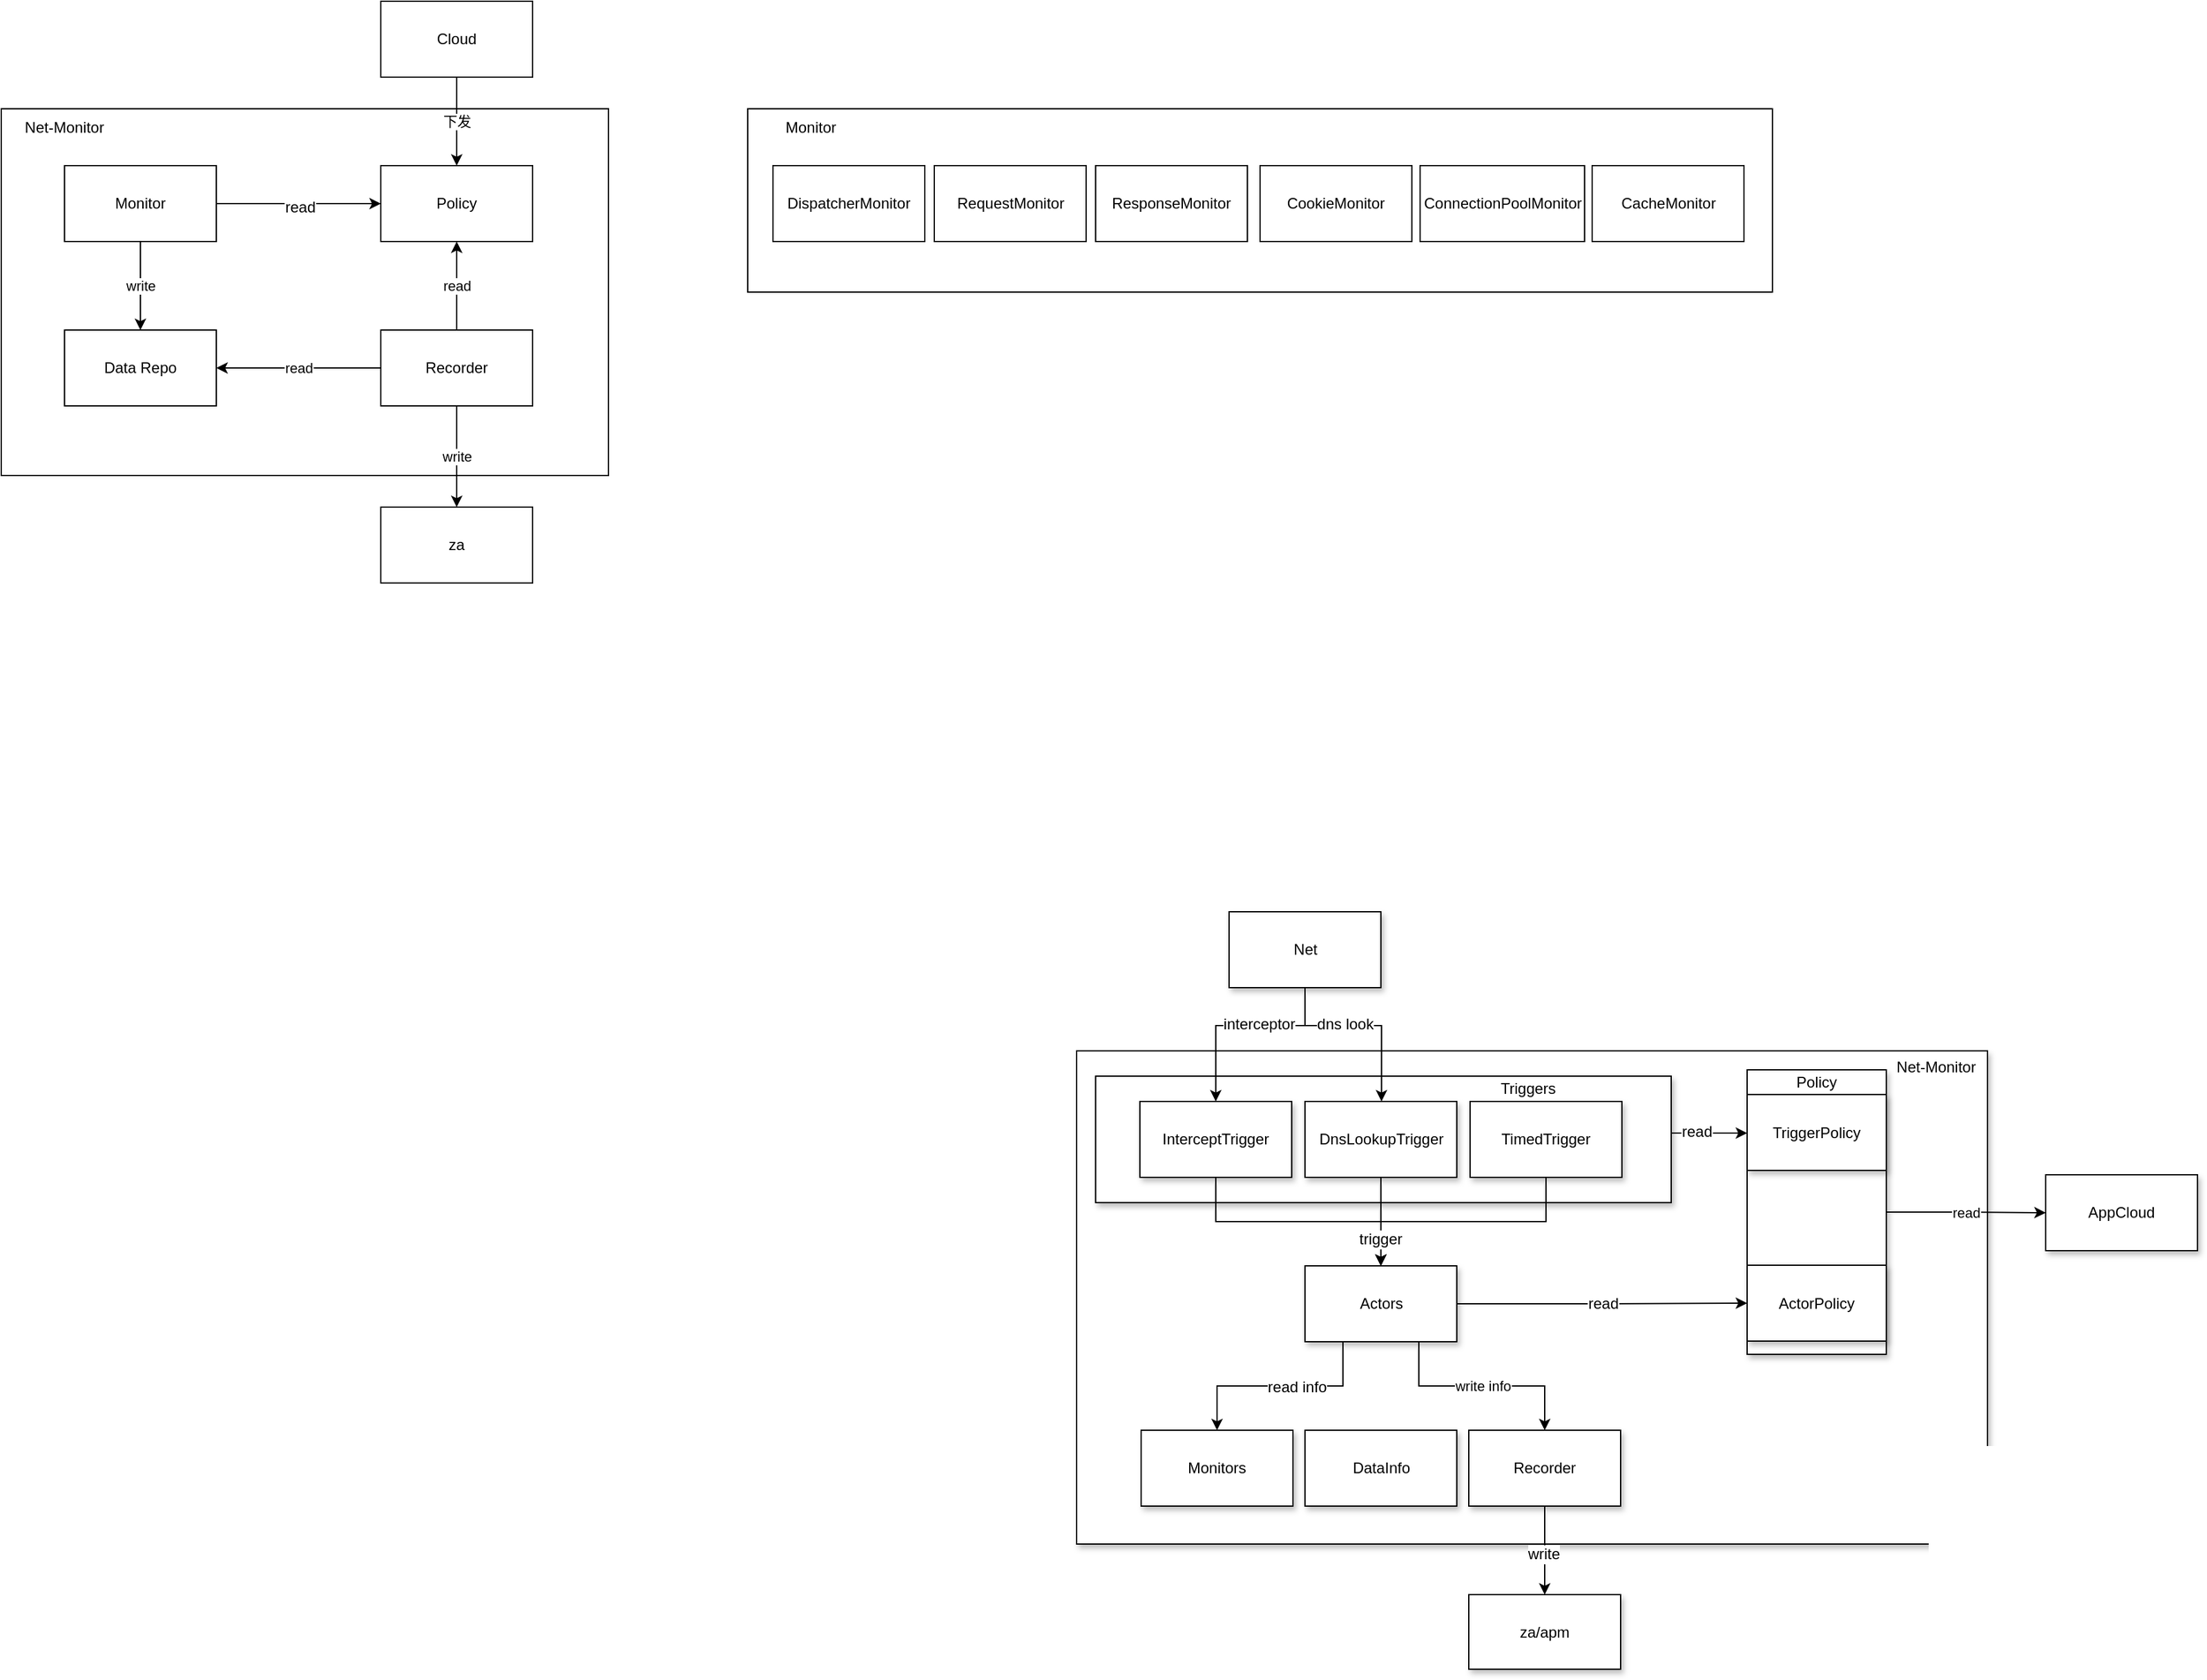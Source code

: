 <mxfile version="10.8.0" type="github"><diagram id="ODRlJLSbJ1PWDYgeRJU7" name="第 1 页"><mxGraphModel dx="1638" dy="730" grid="1" gridSize="10" guides="1" tooltips="1" connect="1" arrows="1" fold="1" page="1" pageScale="1" pageWidth="3300" pageHeight="4681" math="0" shadow="0"><root><mxCell id="0"/><mxCell id="1" parent="0"/><mxCell id="24aDtjW5uFOmCEusT9xI-58" value="" style="rounded=0;whiteSpace=wrap;html=1;shadow=1;" vertex="1" parent="1"><mxGeometry x="1070" y="980" width="720" height="390" as="geometry"/></mxCell><mxCell id="24aDtjW5uFOmCEusT9xI-76" style="edgeStyle=orthogonalEdgeStyle;rounded=0;orthogonalLoop=1;jettySize=auto;html=1;exitX=1;exitY=0.5;exitDx=0;exitDy=0;" edge="1" parent="1" source="24aDtjW5uFOmCEusT9xI-72" target="24aDtjW5uFOmCEusT9xI-69"><mxGeometry relative="1" as="geometry"><Array as="points"><mxPoint x="1540" y="1045"/></Array></mxGeometry></mxCell><mxCell id="24aDtjW5uFOmCEusT9xI-78" value="read" style="text;html=1;resizable=0;points=[];align=center;verticalAlign=middle;labelBackgroundColor=#ffffff;" vertex="1" connectable="0" parent="24aDtjW5uFOmCEusT9xI-76"><mxGeometry y="-4" relative="1" as="geometry"><mxPoint x="-8" y="-5" as="offset"/></mxGeometry></mxCell><mxCell id="24aDtjW5uFOmCEusT9xI-72" value="" style="rounded=0;whiteSpace=wrap;html=1;shadow=1;" vertex="1" parent="1"><mxGeometry x="1085" y="1000" width="455" height="100" as="geometry"/></mxCell><mxCell id="24aDtjW5uFOmCEusT9xI-24" value="" style="rounded=0;whiteSpace=wrap;html=1;" vertex="1" parent="1"><mxGeometry x="810" y="235" width="810" height="145" as="geometry"/></mxCell><mxCell id="24aDtjW5uFOmCEusT9xI-16" value="" style="rounded=0;whiteSpace=wrap;html=1;" vertex="1" parent="1"><mxGeometry x="220" y="235" width="480" height="290" as="geometry"/></mxCell><mxCell id="24aDtjW5uFOmCEusT9xI-6" value="write" style="edgeStyle=orthogonalEdgeStyle;rounded=0;orthogonalLoop=1;jettySize=auto;html=1;exitX=0.5;exitY=1;exitDx=0;exitDy=0;" edge="1" parent="1" source="24aDtjW5uFOmCEusT9xI-1" target="24aDtjW5uFOmCEusT9xI-2"><mxGeometry relative="1" as="geometry"/></mxCell><mxCell id="24aDtjW5uFOmCEusT9xI-9" style="edgeStyle=orthogonalEdgeStyle;rounded=0;orthogonalLoop=1;jettySize=auto;html=1;exitX=1;exitY=0.5;exitDx=0;exitDy=0;" edge="1" parent="1" source="24aDtjW5uFOmCEusT9xI-1" target="24aDtjW5uFOmCEusT9xI-4"><mxGeometry relative="1" as="geometry"/></mxCell><mxCell id="24aDtjW5uFOmCEusT9xI-11" value="read&lt;br&gt;" style="text;html=1;resizable=0;points=[];align=center;verticalAlign=middle;labelBackgroundColor=#ffffff;" vertex="1" connectable="0" parent="24aDtjW5uFOmCEusT9xI-9"><mxGeometry x="0.015" y="-3" relative="1" as="geometry"><mxPoint as="offset"/></mxGeometry></mxCell><mxCell id="24aDtjW5uFOmCEusT9xI-1" value="Monitor&lt;br&gt;" style="rounded=0;whiteSpace=wrap;html=1;" vertex="1" parent="1"><mxGeometry x="270" y="280" width="120" height="60" as="geometry"/></mxCell><mxCell id="24aDtjW5uFOmCEusT9xI-2" value="Data Repo" style="rounded=0;whiteSpace=wrap;html=1;" vertex="1" parent="1"><mxGeometry x="270" y="410" width="120" height="60" as="geometry"/></mxCell><mxCell id="24aDtjW5uFOmCEusT9xI-7" value="read" style="edgeStyle=orthogonalEdgeStyle;rounded=0;orthogonalLoop=1;jettySize=auto;html=1;exitX=0;exitY=0.5;exitDx=0;exitDy=0;entryX=1;entryY=0.5;entryDx=0;entryDy=0;" edge="1" parent="1" source="24aDtjW5uFOmCEusT9xI-3" target="24aDtjW5uFOmCEusT9xI-2"><mxGeometry relative="1" as="geometry"/></mxCell><mxCell id="24aDtjW5uFOmCEusT9xI-8" value="read" style="edgeStyle=orthogonalEdgeStyle;rounded=0;orthogonalLoop=1;jettySize=auto;html=1;exitX=0.5;exitY=0;exitDx=0;exitDy=0;entryX=0.5;entryY=1;entryDx=0;entryDy=0;" edge="1" parent="1" source="24aDtjW5uFOmCEusT9xI-3" target="24aDtjW5uFOmCEusT9xI-4"><mxGeometry relative="1" as="geometry"/></mxCell><mxCell id="24aDtjW5uFOmCEusT9xI-12" value="write" style="edgeStyle=orthogonalEdgeStyle;rounded=0;orthogonalLoop=1;jettySize=auto;html=1;exitX=0.5;exitY=1;exitDx=0;exitDy=0;" edge="1" parent="1" source="24aDtjW5uFOmCEusT9xI-3" target="24aDtjW5uFOmCEusT9xI-5"><mxGeometry relative="1" as="geometry"/></mxCell><mxCell id="24aDtjW5uFOmCEusT9xI-3" value="Recorder&lt;br&gt;" style="rounded=0;whiteSpace=wrap;html=1;" vertex="1" parent="1"><mxGeometry x="520" y="410" width="120" height="60" as="geometry"/></mxCell><mxCell id="24aDtjW5uFOmCEusT9xI-4" value="Policy" style="rounded=0;whiteSpace=wrap;html=1;" vertex="1" parent="1"><mxGeometry x="520" y="280" width="120" height="60" as="geometry"/></mxCell><mxCell id="24aDtjW5uFOmCEusT9xI-5" value="za" style="rounded=0;whiteSpace=wrap;html=1;" vertex="1" parent="1"><mxGeometry x="520" y="550" width="120" height="60" as="geometry"/></mxCell><mxCell id="24aDtjW5uFOmCEusT9xI-14" value="下发" style="edgeStyle=orthogonalEdgeStyle;rounded=0;orthogonalLoop=1;jettySize=auto;html=1;exitX=0.5;exitY=1;exitDx=0;exitDy=0;" edge="1" parent="1" source="24aDtjW5uFOmCEusT9xI-13" target="24aDtjW5uFOmCEusT9xI-4"><mxGeometry relative="1" as="geometry"/></mxCell><mxCell id="24aDtjW5uFOmCEusT9xI-13" value="Cloud" style="rounded=0;whiteSpace=wrap;html=1;" vertex="1" parent="1"><mxGeometry x="520" y="150" width="120" height="60" as="geometry"/></mxCell><mxCell id="24aDtjW5uFOmCEusT9xI-17" value="Net-Monitor" style="text;html=1;strokeColor=none;fillColor=none;align=center;verticalAlign=middle;whiteSpace=wrap;rounded=0;" vertex="1" parent="1"><mxGeometry x="230" y="240" width="80" height="20" as="geometry"/></mxCell><mxCell id="24aDtjW5uFOmCEusT9xI-18" value="&lt;span&gt;DispatcherMonitor&lt;/span&gt;" style="rounded=0;whiteSpace=wrap;html=1;" vertex="1" parent="1"><mxGeometry x="830" y="280" width="120" height="60" as="geometry"/></mxCell><mxCell id="24aDtjW5uFOmCEusT9xI-19" value="&lt;span&gt;ConnectionPoolMonitor&lt;/span&gt;" style="rounded=0;whiteSpace=wrap;html=1;" vertex="1" parent="1"><mxGeometry x="1341.5" y="280" width="130" height="60" as="geometry"/></mxCell><mxCell id="24aDtjW5uFOmCEusT9xI-20" value="&lt;span&gt;RequestMonitor&lt;/span&gt;" style="rounded=0;whiteSpace=wrap;html=1;" vertex="1" parent="1"><mxGeometry x="957.5" y="280" width="120" height="60" as="geometry"/></mxCell><mxCell id="24aDtjW5uFOmCEusT9xI-21" value="&lt;span&gt;CookieMonitor&lt;/span&gt;" style="rounded=0;whiteSpace=wrap;html=1;" vertex="1" parent="1"><mxGeometry x="1215" y="280" width="120" height="60" as="geometry"/></mxCell><mxCell id="24aDtjW5uFOmCEusT9xI-22" value="&lt;span&gt;CacheMonitor&lt;/span&gt;" style="rounded=0;whiteSpace=wrap;html=1;" vertex="1" parent="1"><mxGeometry x="1477.5" y="280" width="120" height="60" as="geometry"/></mxCell><mxCell id="24aDtjW5uFOmCEusT9xI-23" value="ResponseMonitor" style="rounded=0;whiteSpace=wrap;html=1;" vertex="1" parent="1"><mxGeometry x="1085" y="280" width="120" height="60" as="geometry"/></mxCell><mxCell id="24aDtjW5uFOmCEusT9xI-25" value="Monitor" style="text;html=1;strokeColor=none;fillColor=none;align=center;verticalAlign=middle;whiteSpace=wrap;rounded=0;" vertex="1" parent="1"><mxGeometry x="840" y="240" width="40" height="20" as="geometry"/></mxCell><mxCell id="24aDtjW5uFOmCEusT9xI-47" style="edgeStyle=orthogonalEdgeStyle;rounded=0;orthogonalLoop=1;jettySize=auto;html=1;exitX=0.25;exitY=1;exitDx=0;exitDy=0;entryX=0.5;entryY=0;entryDx=0;entryDy=0;" edge="1" parent="1" source="24aDtjW5uFOmCEusT9xI-37" target="24aDtjW5uFOmCEusT9xI-38"><mxGeometry relative="1" as="geometry"/></mxCell><mxCell id="24aDtjW5uFOmCEusT9xI-48" value="read info" style="text;html=1;resizable=0;points=[];align=center;verticalAlign=middle;labelBackgroundColor=#ffffff;" vertex="1" connectable="0" parent="24aDtjW5uFOmCEusT9xI-47"><mxGeometry x="-0.15" y="1" relative="1" as="geometry"><mxPoint as="offset"/></mxGeometry></mxCell><mxCell id="24aDtjW5uFOmCEusT9xI-49" value="write info" style="edgeStyle=orthogonalEdgeStyle;rounded=0;orthogonalLoop=1;jettySize=auto;html=1;exitX=0.75;exitY=1;exitDx=0;exitDy=0;" edge="1" parent="1" source="24aDtjW5uFOmCEusT9xI-37" target="24aDtjW5uFOmCEusT9xI-39"><mxGeometry relative="1" as="geometry"/></mxCell><mxCell id="24aDtjW5uFOmCEusT9xI-77" style="edgeStyle=orthogonalEdgeStyle;rounded=0;orthogonalLoop=1;jettySize=auto;html=1;exitX=1;exitY=0.5;exitDx=0;exitDy=0;" edge="1" parent="1" source="24aDtjW5uFOmCEusT9xI-37" target="24aDtjW5uFOmCEusT9xI-70"><mxGeometry relative="1" as="geometry"/></mxCell><mxCell id="24aDtjW5uFOmCEusT9xI-79" value="read" style="text;html=1;resizable=0;points=[];align=center;verticalAlign=middle;labelBackgroundColor=#ffffff;" vertex="1" connectable="0" parent="24aDtjW5uFOmCEusT9xI-77"><mxGeometry x="0.004" relative="1" as="geometry"><mxPoint as="offset"/></mxGeometry></mxCell><mxCell id="24aDtjW5uFOmCEusT9xI-37" value="Actors" style="rounded=0;whiteSpace=wrap;html=1;shadow=1;" vertex="1" parent="1"><mxGeometry x="1250.5" y="1150" width="120" height="60" as="geometry"/></mxCell><mxCell id="24aDtjW5uFOmCEusT9xI-38" value="Monitors" style="rounded=0;whiteSpace=wrap;html=1;shadow=1;" vertex="1" parent="1"><mxGeometry x="1121" y="1280" width="120" height="60" as="geometry"/></mxCell><mxCell id="24aDtjW5uFOmCEusT9xI-66" style="edgeStyle=orthogonalEdgeStyle;rounded=0;orthogonalLoop=1;jettySize=auto;html=1;exitX=0.5;exitY=1;exitDx=0;exitDy=0;entryX=0.5;entryY=0;entryDx=0;entryDy=0;" edge="1" parent="1" source="24aDtjW5uFOmCEusT9xI-39" target="24aDtjW5uFOmCEusT9xI-65"><mxGeometry relative="1" as="geometry"/></mxCell><mxCell id="24aDtjW5uFOmCEusT9xI-67" value="write" style="text;html=1;resizable=0;points=[];align=center;verticalAlign=middle;labelBackgroundColor=#ffffff;" vertex="1" connectable="0" parent="24aDtjW5uFOmCEusT9xI-66"><mxGeometry x="0.086" y="-1" relative="1" as="geometry"><mxPoint as="offset"/></mxGeometry></mxCell><mxCell id="24aDtjW5uFOmCEusT9xI-39" value="Recorder&lt;br&gt;" style="rounded=0;whiteSpace=wrap;html=1;shadow=1;" vertex="1" parent="1"><mxGeometry x="1380" y="1280" width="120" height="60" as="geometry"/></mxCell><mxCell id="24aDtjW5uFOmCEusT9xI-40" value="DataInfo" style="rounded=0;whiteSpace=wrap;html=1;shadow=1;" vertex="1" parent="1"><mxGeometry x="1250.5" y="1280" width="120" height="60" as="geometry"/></mxCell><mxCell id="24aDtjW5uFOmCEusT9xI-81" value="read" style="edgeStyle=orthogonalEdgeStyle;rounded=0;orthogonalLoop=1;jettySize=auto;html=1;exitX=1;exitY=0.5;exitDx=0;exitDy=0;entryX=0;entryY=0.5;entryDx=0;entryDy=0;" edge="1" parent="1" source="24aDtjW5uFOmCEusT9xI-41" target="24aDtjW5uFOmCEusT9xI-80"><mxGeometry relative="1" as="geometry"/></mxCell><mxCell id="24aDtjW5uFOmCEusT9xI-41" value="" style="rounded=0;whiteSpace=wrap;html=1;shadow=1;" vertex="1" parent="1"><mxGeometry x="1600" y="995" width="110" height="225" as="geometry"/></mxCell><mxCell id="24aDtjW5uFOmCEusT9xI-55" style="edgeStyle=orthogonalEdgeStyle;rounded=0;orthogonalLoop=1;jettySize=auto;html=1;exitX=0.5;exitY=1;exitDx=0;exitDy=0;" edge="1" parent="1" source="24aDtjW5uFOmCEusT9xI-44" target="24aDtjW5uFOmCEusT9xI-37"><mxGeometry relative="1" as="geometry"/></mxCell><mxCell id="24aDtjW5uFOmCEusT9xI-44" value="InterceptTrigger" style="rounded=0;whiteSpace=wrap;html=1;shadow=1;" vertex="1" parent="1"><mxGeometry x="1120" y="1020" width="120" height="60" as="geometry"/></mxCell><mxCell id="24aDtjW5uFOmCEusT9xI-54" style="edgeStyle=orthogonalEdgeStyle;rounded=0;orthogonalLoop=1;jettySize=auto;html=1;exitX=0.5;exitY=1;exitDx=0;exitDy=0;entryX=0.5;entryY=0;entryDx=0;entryDy=0;" edge="1" parent="1" source="24aDtjW5uFOmCEusT9xI-45" target="24aDtjW5uFOmCEusT9xI-37"><mxGeometry relative="1" as="geometry"/></mxCell><mxCell id="24aDtjW5uFOmCEusT9xI-45" value="DnsLookupTrigger" style="rounded=0;whiteSpace=wrap;html=1;shadow=1;" vertex="1" parent="1"><mxGeometry x="1250.5" y="1020" width="120" height="60" as="geometry"/></mxCell><mxCell id="24aDtjW5uFOmCEusT9xI-56" style="edgeStyle=orthogonalEdgeStyle;rounded=0;orthogonalLoop=1;jettySize=auto;html=1;exitX=0.5;exitY=1;exitDx=0;exitDy=0;entryX=0.5;entryY=0;entryDx=0;entryDy=0;" edge="1" parent="1" source="24aDtjW5uFOmCEusT9xI-46" target="24aDtjW5uFOmCEusT9xI-37"><mxGeometry relative="1" as="geometry"/></mxCell><mxCell id="24aDtjW5uFOmCEusT9xI-57" value="trigger" style="text;html=1;resizable=0;points=[];align=center;verticalAlign=middle;labelBackgroundColor=#ffffff;" vertex="1" connectable="0" parent="24aDtjW5uFOmCEusT9xI-56"><mxGeometry x="0.853" y="-2" relative="1" as="geometry"><mxPoint x="1.5" y="-7" as="offset"/></mxGeometry></mxCell><mxCell id="24aDtjW5uFOmCEusT9xI-46" value="TimedTrigger" style="rounded=0;whiteSpace=wrap;html=1;shadow=1;" vertex="1" parent="1"><mxGeometry x="1381" y="1020" width="120" height="60" as="geometry"/></mxCell><mxCell id="24aDtjW5uFOmCEusT9xI-59" value="Net-Monitor" style="text;html=1;strokeColor=none;fillColor=none;align=center;verticalAlign=middle;whiteSpace=wrap;rounded=0;shadow=1;" vertex="1" parent="1"><mxGeometry x="1710" y="985" width="79" height="15" as="geometry"/></mxCell><mxCell id="24aDtjW5uFOmCEusT9xI-61" style="edgeStyle=orthogonalEdgeStyle;rounded=0;orthogonalLoop=1;jettySize=auto;html=1;exitX=0.5;exitY=1;exitDx=0;exitDy=0;entryX=0.5;entryY=0;entryDx=0;entryDy=0;" edge="1" parent="1" source="24aDtjW5uFOmCEusT9xI-60" target="24aDtjW5uFOmCEusT9xI-44"><mxGeometry relative="1" as="geometry"><Array as="points"><mxPoint x="1251" y="960"/><mxPoint x="1180" y="960"/></Array></mxGeometry></mxCell><mxCell id="24aDtjW5uFOmCEusT9xI-64" value="interceptor" style="text;html=1;resizable=0;points=[];align=center;verticalAlign=middle;labelBackgroundColor=#ffffff;" vertex="1" connectable="0" parent="24aDtjW5uFOmCEusT9xI-61"><mxGeometry x="0.118" y="-1" relative="1" as="geometry"><mxPoint x="23" as="offset"/></mxGeometry></mxCell><mxCell id="24aDtjW5uFOmCEusT9xI-62" style="edgeStyle=orthogonalEdgeStyle;rounded=0;orthogonalLoop=1;jettySize=auto;html=1;exitX=0.5;exitY=1;exitDx=0;exitDy=0;" edge="1" parent="1" source="24aDtjW5uFOmCEusT9xI-60" target="24aDtjW5uFOmCEusT9xI-45"><mxGeometry relative="1" as="geometry"><Array as="points"><mxPoint x="1251" y="960"/><mxPoint x="1311" y="960"/></Array></mxGeometry></mxCell><mxCell id="24aDtjW5uFOmCEusT9xI-63" value="dns look" style="text;html=1;resizable=0;points=[];align=center;verticalAlign=middle;labelBackgroundColor=#ffffff;" vertex="1" connectable="0" parent="24aDtjW5uFOmCEusT9xI-62"><mxGeometry x="-0.12" y="3" relative="1" as="geometry"><mxPoint x="-5" y="2" as="offset"/></mxGeometry></mxCell><mxCell id="24aDtjW5uFOmCEusT9xI-60" value="Net" style="rounded=0;whiteSpace=wrap;html=1;shadow=1;" vertex="1" parent="1"><mxGeometry x="1190.5" y="870" width="120" height="60" as="geometry"/></mxCell><mxCell id="24aDtjW5uFOmCEusT9xI-65" value="za/apm" style="rounded=0;whiteSpace=wrap;html=1;shadow=1;" vertex="1" parent="1"><mxGeometry x="1380" y="1410" width="120" height="59" as="geometry"/></mxCell><mxCell id="24aDtjW5uFOmCEusT9xI-68" value="Policy" style="text;html=1;strokeColor=none;fillColor=none;align=center;verticalAlign=middle;whiteSpace=wrap;rounded=0;shadow=1;" vertex="1" parent="1"><mxGeometry x="1635" y="994.5" width="40" height="20" as="geometry"/></mxCell><mxCell id="24aDtjW5uFOmCEusT9xI-69" value="TriggerPolicy" style="rounded=0;whiteSpace=wrap;html=1;shadow=1;" vertex="1" parent="1"><mxGeometry x="1600" y="1014.5" width="110" height="60" as="geometry"/></mxCell><mxCell id="24aDtjW5uFOmCEusT9xI-70" value="ActorPolicy" style="rounded=0;whiteSpace=wrap;html=1;shadow=1;" vertex="1" parent="1"><mxGeometry x="1600" y="1149.5" width="110" height="60" as="geometry"/></mxCell><mxCell id="24aDtjW5uFOmCEusT9xI-73" value="Triggers" style="text;html=1;strokeColor=none;fillColor=none;align=center;verticalAlign=middle;whiteSpace=wrap;rounded=0;shadow=1;" vertex="1" parent="1"><mxGeometry x="1407" y="1000" width="40" height="20" as="geometry"/></mxCell><mxCell id="24aDtjW5uFOmCEusT9xI-80" value="AppCloud" style="rounded=0;whiteSpace=wrap;html=1;shadow=1;" vertex="1" parent="1"><mxGeometry x="1836" y="1078" width="120" height="60" as="geometry"/></mxCell></root></mxGraphModel></diagram></mxfile>